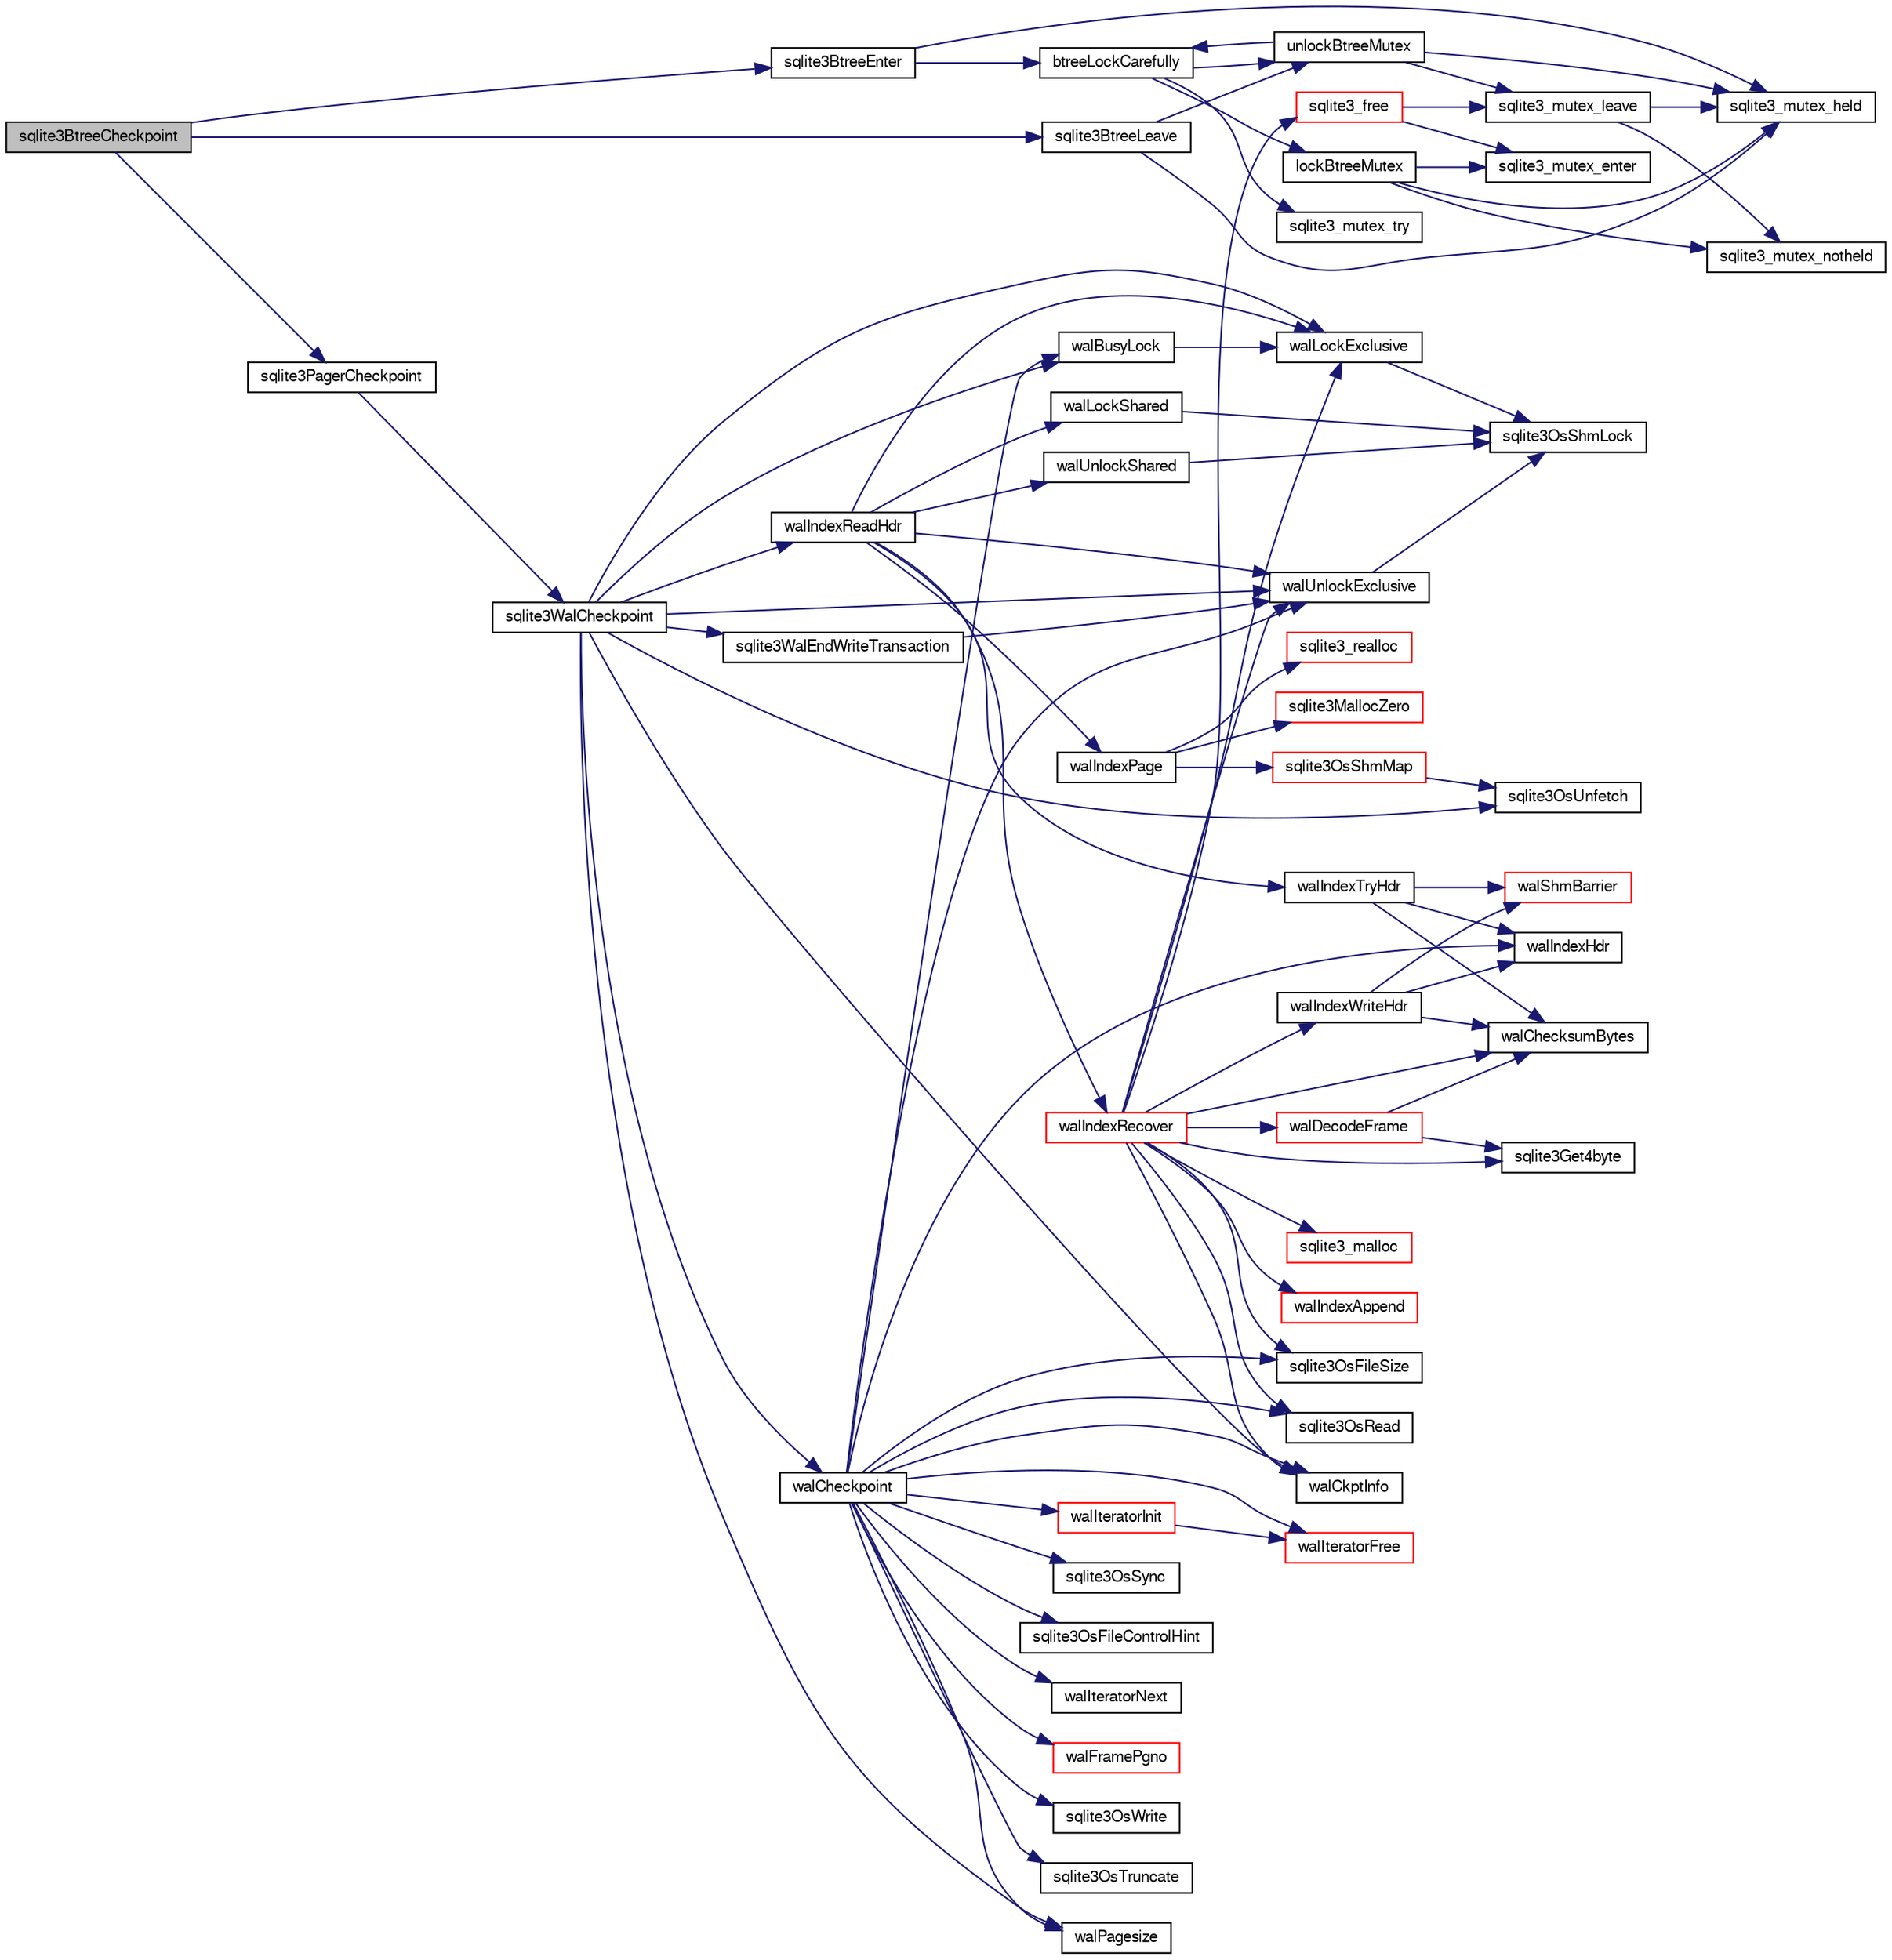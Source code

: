 digraph "sqlite3BtreeCheckpoint"
{
  edge [fontname="FreeSans",fontsize="10",labelfontname="FreeSans",labelfontsize="10"];
  node [fontname="FreeSans",fontsize="10",shape=record];
  rankdir="LR";
  Node436043 [label="sqlite3BtreeCheckpoint",height=0.2,width=0.4,color="black", fillcolor="grey75", style="filled", fontcolor="black"];
  Node436043 -> Node436044 [color="midnightblue",fontsize="10",style="solid",fontname="FreeSans"];
  Node436044 [label="sqlite3BtreeEnter",height=0.2,width=0.4,color="black", fillcolor="white", style="filled",URL="$sqlite3_8c.html#afa05d700ca373993fe6b0525b867feff"];
  Node436044 -> Node436045 [color="midnightblue",fontsize="10",style="solid",fontname="FreeSans"];
  Node436045 [label="sqlite3_mutex_held",height=0.2,width=0.4,color="black", fillcolor="white", style="filled",URL="$sqlite3_8c.html#acf77da68932b6bc163c5e68547ecc3e7"];
  Node436044 -> Node436046 [color="midnightblue",fontsize="10",style="solid",fontname="FreeSans"];
  Node436046 [label="btreeLockCarefully",height=0.2,width=0.4,color="black", fillcolor="white", style="filled",URL="$sqlite3_8c.html#a796746b1c1e4d6926960636bd74c79d7"];
  Node436046 -> Node436047 [color="midnightblue",fontsize="10",style="solid",fontname="FreeSans"];
  Node436047 [label="sqlite3_mutex_try",height=0.2,width=0.4,color="black", fillcolor="white", style="filled",URL="$sqlite3_8c.html#a196f84b09bdfda96ae5ae23189be1ec8"];
  Node436046 -> Node436048 [color="midnightblue",fontsize="10",style="solid",fontname="FreeSans"];
  Node436048 [label="unlockBtreeMutex",height=0.2,width=0.4,color="black", fillcolor="white", style="filled",URL="$sqlite3_8c.html#a29bc7d1c753dfa2af9fb296b7dc19a4a"];
  Node436048 -> Node436045 [color="midnightblue",fontsize="10",style="solid",fontname="FreeSans"];
  Node436048 -> Node436049 [color="midnightblue",fontsize="10",style="solid",fontname="FreeSans"];
  Node436049 [label="sqlite3_mutex_leave",height=0.2,width=0.4,color="black", fillcolor="white", style="filled",URL="$sqlite3_8c.html#a5838d235601dbd3c1fa993555c6bcc93"];
  Node436049 -> Node436045 [color="midnightblue",fontsize="10",style="solid",fontname="FreeSans"];
  Node436049 -> Node436050 [color="midnightblue",fontsize="10",style="solid",fontname="FreeSans"];
  Node436050 [label="sqlite3_mutex_notheld",height=0.2,width=0.4,color="black", fillcolor="white", style="filled",URL="$sqlite3_8c.html#a83967c837c1c000d3b5adcfaa688f5dc"];
  Node436048 -> Node436046 [color="midnightblue",fontsize="10",style="solid",fontname="FreeSans"];
  Node436046 -> Node436051 [color="midnightblue",fontsize="10",style="solid",fontname="FreeSans"];
  Node436051 [label="lockBtreeMutex",height=0.2,width=0.4,color="black", fillcolor="white", style="filled",URL="$sqlite3_8c.html#ab1714bc62ac8a451c7b17bc53053ca53"];
  Node436051 -> Node436050 [color="midnightblue",fontsize="10",style="solid",fontname="FreeSans"];
  Node436051 -> Node436045 [color="midnightblue",fontsize="10",style="solid",fontname="FreeSans"];
  Node436051 -> Node436052 [color="midnightblue",fontsize="10",style="solid",fontname="FreeSans"];
  Node436052 [label="sqlite3_mutex_enter",height=0.2,width=0.4,color="black", fillcolor="white", style="filled",URL="$sqlite3_8c.html#a1c12cde690bd89f104de5cbad12a6bf5"];
  Node436043 -> Node436053 [color="midnightblue",fontsize="10",style="solid",fontname="FreeSans"];
  Node436053 [label="sqlite3PagerCheckpoint",height=0.2,width=0.4,color="black", fillcolor="white", style="filled",URL="$sqlite3_8c.html#a51b879bda409240901c1443161246045"];
  Node436053 -> Node436054 [color="midnightblue",fontsize="10",style="solid",fontname="FreeSans"];
  Node436054 [label="sqlite3WalCheckpoint",height=0.2,width=0.4,color="black", fillcolor="white", style="filled",URL="$sqlite3_8c.html#a58bec6523fa854142169cdff1fbb8e5f"];
  Node436054 -> Node436055 [color="midnightblue",fontsize="10",style="solid",fontname="FreeSans"];
  Node436055 [label="walLockExclusive",height=0.2,width=0.4,color="black", fillcolor="white", style="filled",URL="$sqlite3_8c.html#a4625e58ad3fd85c21cf16275c458f154"];
  Node436055 -> Node436056 [color="midnightblue",fontsize="10",style="solid",fontname="FreeSans"];
  Node436056 [label="sqlite3OsShmLock",height=0.2,width=0.4,color="black", fillcolor="white", style="filled",URL="$sqlite3_8c.html#a1832b805275450abac06bf8da21489f3"];
  Node436054 -> Node436057 [color="midnightblue",fontsize="10",style="solid",fontname="FreeSans"];
  Node436057 [label="walBusyLock",height=0.2,width=0.4,color="black", fillcolor="white", style="filled",URL="$sqlite3_8c.html#aa426009cc537920a139e31265c108e2a"];
  Node436057 -> Node436055 [color="midnightblue",fontsize="10",style="solid",fontname="FreeSans"];
  Node436054 -> Node436058 [color="midnightblue",fontsize="10",style="solid",fontname="FreeSans"];
  Node436058 [label="walIndexReadHdr",height=0.2,width=0.4,color="black", fillcolor="white", style="filled",URL="$sqlite3_8c.html#a66529e9c71a2bef92c4eb34bdd3a72a2"];
  Node436058 -> Node436059 [color="midnightblue",fontsize="10",style="solid",fontname="FreeSans"];
  Node436059 [label="walIndexPage",height=0.2,width=0.4,color="black", fillcolor="white", style="filled",URL="$sqlite3_8c.html#affd3251fd1aa1218170d421177256e24"];
  Node436059 -> Node436060 [color="midnightblue",fontsize="10",style="solid",fontname="FreeSans"];
  Node436060 [label="sqlite3_realloc",height=0.2,width=0.4,color="red", fillcolor="white", style="filled",URL="$sqlite3_8c.html#a822d9e42f6ab4b2ec803f311aeb9618d"];
  Node436059 -> Node436067 [color="midnightblue",fontsize="10",style="solid",fontname="FreeSans"];
  Node436067 [label="sqlite3MallocZero",height=0.2,width=0.4,color="red", fillcolor="white", style="filled",URL="$sqlite3_8c.html#ab3e07a30b9b5471f9f5e8f9cb7229934"];
  Node436059 -> Node436338 [color="midnightblue",fontsize="10",style="solid",fontname="FreeSans"];
  Node436338 [label="sqlite3OsShmMap",height=0.2,width=0.4,color="red", fillcolor="white", style="filled",URL="$sqlite3_8c.html#a04a984c66d8178200fe9a3ff100e20d3"];
  Node436338 -> Node436340 [color="midnightblue",fontsize="10",style="solid",fontname="FreeSans"];
  Node436340 [label="sqlite3OsUnfetch",height=0.2,width=0.4,color="black", fillcolor="white", style="filled",URL="$sqlite3_8c.html#abc0da72cb8b8989cf8708b572fe5fef4"];
  Node436058 -> Node436341 [color="midnightblue",fontsize="10",style="solid",fontname="FreeSans"];
  Node436341 [label="walIndexTryHdr",height=0.2,width=0.4,color="black", fillcolor="white", style="filled",URL="$sqlite3_8c.html#ade661e556c040b7730356a57222d3ad2"];
  Node436341 -> Node436342 [color="midnightblue",fontsize="10",style="solid",fontname="FreeSans"];
  Node436342 [label="walIndexHdr",height=0.2,width=0.4,color="black", fillcolor="white", style="filled",URL="$sqlite3_8c.html#aab2cbd233e7f954c7a260578027bb0ca"];
  Node436341 -> Node436343 [color="midnightblue",fontsize="10",style="solid",fontname="FreeSans"];
  Node436343 [label="walShmBarrier",height=0.2,width=0.4,color="red", fillcolor="white", style="filled",URL="$sqlite3_8c.html#ad2521f6deb16bf6c132c44687dd5fd4b"];
  Node436341 -> Node436345 [color="midnightblue",fontsize="10",style="solid",fontname="FreeSans"];
  Node436345 [label="walChecksumBytes",height=0.2,width=0.4,color="black", fillcolor="white", style="filled",URL="$sqlite3_8c.html#a19c69852e7fdedf0dac08453403f7487"];
  Node436058 -> Node436346 [color="midnightblue",fontsize="10",style="solid",fontname="FreeSans"];
  Node436346 [label="walLockShared",height=0.2,width=0.4,color="black", fillcolor="white", style="filled",URL="$sqlite3_8c.html#aec5e744b83679f0e56ad66abb849a7af"];
  Node436346 -> Node436056 [color="midnightblue",fontsize="10",style="solid",fontname="FreeSans"];
  Node436058 -> Node436347 [color="midnightblue",fontsize="10",style="solid",fontname="FreeSans"];
  Node436347 [label="walUnlockShared",height=0.2,width=0.4,color="black", fillcolor="white", style="filled",URL="$sqlite3_8c.html#a766d6112d5beb2d9a4fb6e007b591514"];
  Node436347 -> Node436056 [color="midnightblue",fontsize="10",style="solid",fontname="FreeSans"];
  Node436058 -> Node436055 [color="midnightblue",fontsize="10",style="solid",fontname="FreeSans"];
  Node436058 -> Node436348 [color="midnightblue",fontsize="10",style="solid",fontname="FreeSans"];
  Node436348 [label="walIndexRecover",height=0.2,width=0.4,color="red", fillcolor="white", style="filled",URL="$sqlite3_8c.html#ab4ee99f3710323acbeb6c495dd18d205"];
  Node436348 -> Node436055 [color="midnightblue",fontsize="10",style="solid",fontname="FreeSans"];
  Node436348 -> Node436349 [color="midnightblue",fontsize="10",style="solid",fontname="FreeSans"];
  Node436349 [label="sqlite3OsFileSize",height=0.2,width=0.4,color="black", fillcolor="white", style="filled",URL="$sqlite3_8c.html#a395914ef2826de6ed70e92b5d02887de"];
  Node436348 -> Node436350 [color="midnightblue",fontsize="10",style="solid",fontname="FreeSans"];
  Node436350 [label="sqlite3OsRead",height=0.2,width=0.4,color="black", fillcolor="white", style="filled",URL="$sqlite3_8c.html#a98ef6b5ed82299d2efc0b5f9e41c877d"];
  Node436348 -> Node436351 [color="midnightblue",fontsize="10",style="solid",fontname="FreeSans"];
  Node436351 [label="sqlite3Get4byte",height=0.2,width=0.4,color="black", fillcolor="white", style="filled",URL="$sqlite3_8c.html#a2924627e99ca211030e954405a10f5e8"];
  Node436348 -> Node436345 [color="midnightblue",fontsize="10",style="solid",fontname="FreeSans"];
  Node436348 -> Node436145 [color="midnightblue",fontsize="10",style="solid",fontname="FreeSans"];
  Node436145 [label="sqlite3_malloc",height=0.2,width=0.4,color="red", fillcolor="white", style="filled",URL="$sqlite3_8c.html#ac79dba55fc32b6a840cf5a9769bce7cd"];
  Node436348 -> Node436352 [color="midnightblue",fontsize="10",style="solid",fontname="FreeSans"];
  Node436352 [label="walDecodeFrame",height=0.2,width=0.4,color="red", fillcolor="white", style="filled",URL="$sqlite3_8c.html#aaa163f26bf1e56df2fb274bf7e6bc5b9"];
  Node436352 -> Node436351 [color="midnightblue",fontsize="10",style="solid",fontname="FreeSans"];
  Node436352 -> Node436345 [color="midnightblue",fontsize="10",style="solid",fontname="FreeSans"];
  Node436348 -> Node436353 [color="midnightblue",fontsize="10",style="solid",fontname="FreeSans"];
  Node436353 [label="walIndexAppend",height=0.2,width=0.4,color="red", fillcolor="white", style="filled",URL="$sqlite3_8c.html#a610585027d507a9b1c4a3d83bf01f517"];
  Node436348 -> Node436076 [color="midnightblue",fontsize="10",style="solid",fontname="FreeSans"];
  Node436076 [label="sqlite3_free",height=0.2,width=0.4,color="red", fillcolor="white", style="filled",URL="$sqlite3_8c.html#a6552349e36a8a691af5487999ab09519"];
  Node436076 -> Node436052 [color="midnightblue",fontsize="10",style="solid",fontname="FreeSans"];
  Node436076 -> Node436049 [color="midnightblue",fontsize="10",style="solid",fontname="FreeSans"];
  Node436348 -> Node436359 [color="midnightblue",fontsize="10",style="solid",fontname="FreeSans"];
  Node436359 [label="walIndexWriteHdr",height=0.2,width=0.4,color="black", fillcolor="white", style="filled",URL="$sqlite3_8c.html#abcf92b15f0a35c95fca402459f96c2a6"];
  Node436359 -> Node436342 [color="midnightblue",fontsize="10",style="solid",fontname="FreeSans"];
  Node436359 -> Node436345 [color="midnightblue",fontsize="10",style="solid",fontname="FreeSans"];
  Node436359 -> Node436343 [color="midnightblue",fontsize="10",style="solid",fontname="FreeSans"];
  Node436348 -> Node436360 [color="midnightblue",fontsize="10",style="solid",fontname="FreeSans"];
  Node436360 [label="walCkptInfo",height=0.2,width=0.4,color="black", fillcolor="white", style="filled",URL="$sqlite3_8c.html#ad84967d160cb3a294c0a992c47a702da"];
  Node436348 -> Node436361 [color="midnightblue",fontsize="10",style="solid",fontname="FreeSans"];
  Node436361 [label="walUnlockExclusive",height=0.2,width=0.4,color="black", fillcolor="white", style="filled",URL="$sqlite3_8c.html#a7ef6fcadaaeb9b36d1b9eaaf7e8f3311"];
  Node436361 -> Node436056 [color="midnightblue",fontsize="10",style="solid",fontname="FreeSans"];
  Node436058 -> Node436361 [color="midnightblue",fontsize="10",style="solid",fontname="FreeSans"];
  Node436054 -> Node436340 [color="midnightblue",fontsize="10",style="solid",fontname="FreeSans"];
  Node436054 -> Node436362 [color="midnightblue",fontsize="10",style="solid",fontname="FreeSans"];
  Node436362 [label="walPagesize",height=0.2,width=0.4,color="black", fillcolor="white", style="filled",URL="$sqlite3_8c.html#aad4b5fee1ea9dbaec59338a5bb7ca3d4"];
  Node436054 -> Node436363 [color="midnightblue",fontsize="10",style="solid",fontname="FreeSans"];
  Node436363 [label="walCheckpoint",height=0.2,width=0.4,color="black", fillcolor="white", style="filled",URL="$sqlite3_8c.html#ab5245070ab67db40291c71c4991aa317"];
  Node436363 -> Node436362 [color="midnightblue",fontsize="10",style="solid",fontname="FreeSans"];
  Node436363 -> Node436360 [color="midnightblue",fontsize="10",style="solid",fontname="FreeSans"];
  Node436363 -> Node436364 [color="midnightblue",fontsize="10",style="solid",fontname="FreeSans"];
  Node436364 [label="walIteratorInit",height=0.2,width=0.4,color="red", fillcolor="white", style="filled",URL="$sqlite3_8c.html#af32190641053b9108a09fac6ff0ad652"];
  Node436364 -> Node436369 [color="midnightblue",fontsize="10",style="solid",fontname="FreeSans"];
  Node436369 [label="walIteratorFree",height=0.2,width=0.4,color="red", fillcolor="white", style="filled",URL="$sqlite3_8c.html#acc257aa6280bbe73e1ba1981535b515b"];
  Node436363 -> Node436057 [color="midnightblue",fontsize="10",style="solid",fontname="FreeSans"];
  Node436363 -> Node436361 [color="midnightblue",fontsize="10",style="solid",fontname="FreeSans"];
  Node436363 -> Node436370 [color="midnightblue",fontsize="10",style="solid",fontname="FreeSans"];
  Node436370 [label="sqlite3OsSync",height=0.2,width=0.4,color="black", fillcolor="white", style="filled",URL="$sqlite3_8c.html#a3f01629ca3b49854944cecdd14dc3358"];
  Node436363 -> Node436349 [color="midnightblue",fontsize="10",style="solid",fontname="FreeSans"];
  Node436363 -> Node436371 [color="midnightblue",fontsize="10",style="solid",fontname="FreeSans"];
  Node436371 [label="sqlite3OsFileControlHint",height=0.2,width=0.4,color="black", fillcolor="white", style="filled",URL="$sqlite3_8c.html#a63d0693fc056b088572daedace58e82f"];
  Node436363 -> Node436372 [color="midnightblue",fontsize="10",style="solid",fontname="FreeSans"];
  Node436372 [label="walIteratorNext",height=0.2,width=0.4,color="black", fillcolor="white", style="filled",URL="$sqlite3_8c.html#a13c825b6750db9be9133645f37b20926"];
  Node436363 -> Node436373 [color="midnightblue",fontsize="10",style="solid",fontname="FreeSans"];
  Node436373 [label="walFramePgno",height=0.2,width=0.4,color="red", fillcolor="white", style="filled",URL="$sqlite3_8c.html#a3fd5c9b2449525622e72f95ac5cbf218"];
  Node436363 -> Node436350 [color="midnightblue",fontsize="10",style="solid",fontname="FreeSans"];
  Node436363 -> Node436374 [color="midnightblue",fontsize="10",style="solid",fontname="FreeSans"];
  Node436374 [label="sqlite3OsWrite",height=0.2,width=0.4,color="black", fillcolor="white", style="filled",URL="$sqlite3_8c.html#a1eea7ec327af84c05b4dd4cc075a537f"];
  Node436363 -> Node436342 [color="midnightblue",fontsize="10",style="solid",fontname="FreeSans"];
  Node436363 -> Node436375 [color="midnightblue",fontsize="10",style="solid",fontname="FreeSans"];
  Node436375 [label="sqlite3OsTruncate",height=0.2,width=0.4,color="black", fillcolor="white", style="filled",URL="$sqlite3_8c.html#ab14e17fc93b09d52b42c433c47eb3b68"];
  Node436363 -> Node436369 [color="midnightblue",fontsize="10",style="solid",fontname="FreeSans"];
  Node436054 -> Node436360 [color="midnightblue",fontsize="10",style="solid",fontname="FreeSans"];
  Node436054 -> Node436376 [color="midnightblue",fontsize="10",style="solid",fontname="FreeSans"];
  Node436376 [label="sqlite3WalEndWriteTransaction",height=0.2,width=0.4,color="black", fillcolor="white", style="filled",URL="$sqlite3_8c.html#a0ae58a14b40600fb21130cc4d595acc9"];
  Node436376 -> Node436361 [color="midnightblue",fontsize="10",style="solid",fontname="FreeSans"];
  Node436054 -> Node436361 [color="midnightblue",fontsize="10",style="solid",fontname="FreeSans"];
  Node436043 -> Node436377 [color="midnightblue",fontsize="10",style="solid",fontname="FreeSans"];
  Node436377 [label="sqlite3BtreeLeave",height=0.2,width=0.4,color="black", fillcolor="white", style="filled",URL="$sqlite3_8c.html#a460e4f89d1aeef4b4d334cfe8165da89"];
  Node436377 -> Node436048 [color="midnightblue",fontsize="10",style="solid",fontname="FreeSans"];
  Node436377 -> Node436045 [color="midnightblue",fontsize="10",style="solid",fontname="FreeSans"];
}

